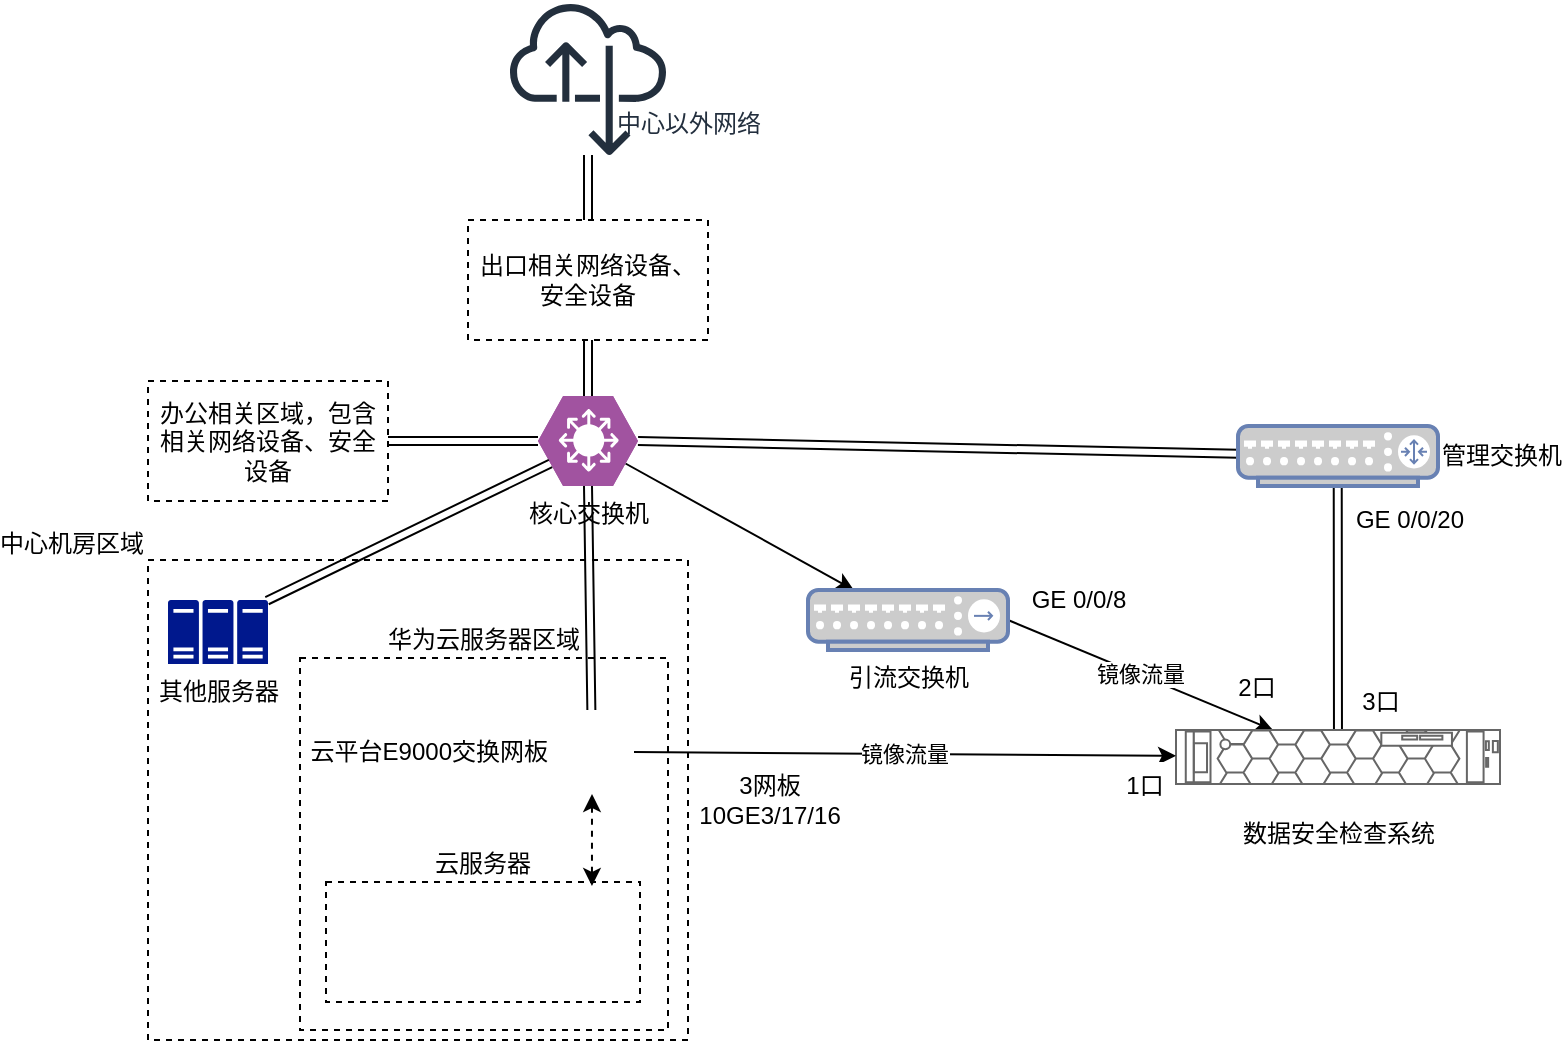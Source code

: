 <mxfile version="24.3.1" type="github">
  <diagram name="第 1 页" id="w1na8V84WTgznCSOoCIz">
    <mxGraphModel dx="1050" dy="530" grid="0" gridSize="10" guides="1" tooltips="1" connect="1" arrows="1" fold="1" page="1" pageScale="1" pageWidth="827" pageHeight="1169" background="#ffffff" math="0" shadow="0">
      <root>
        <mxCell id="0" />
        <mxCell id="1" parent="0" />
        <mxCell id="V-vGfC3Jyy6Ihq8TZDpE-29" value="&lt;p align=&quot;left&quot; style=&quot;line-height: 100%; padding-top: 0px; margin-top: 0px; margin-bottom: 0px; padding-bottom: 0px; padding-right: 0px;&quot;&gt;&lt;font face=&quot;Times New Roman&quot;&gt;中心机房区域&lt;/font&gt;&lt;/p&gt;" style="rounded=0;whiteSpace=wrap;html=1;dashed=1;align=right;labelPosition=left;verticalLabelPosition=top;verticalAlign=bottom;textDirection=ltr;" parent="1" vertex="1">
          <mxGeometry x="110" y="295" width="270" height="240" as="geometry" />
        </mxCell>
        <mxCell id="V-vGfC3Jyy6Ihq8TZDpE-1" value="中心以外网络" style="sketch=0;outlineConnect=0;fontColor=#232F3E;gradientColor=none;fillColor=#232F3D;strokeColor=none;dashed=0;verticalLabelPosition=bottom;verticalAlign=top;align=center;html=1;fontSize=12;fontStyle=0;aspect=fixed;pointerEvents=1;shape=mxgraph.aws4.internet_alt22;spacingLeft=100;spacingTop=-30;" parent="1" vertex="1">
          <mxGeometry x="291" y="15" width="78" height="78" as="geometry" />
        </mxCell>
        <mxCell id="V-vGfC3Jyy6Ihq8TZDpE-27" style="edgeStyle=none;rounded=0;orthogonalLoop=1;jettySize=auto;html=1;exitX=1;exitY=0.5;exitDx=0;exitDy=0;exitPerimeter=0;shape=link;" parent="1" source="V-vGfC3Jyy6Ihq8TZDpE-4" target="V-vGfC3Jyy6Ihq8TZDpE-18" edge="1">
          <mxGeometry relative="1" as="geometry" />
        </mxCell>
        <mxCell id="V-vGfC3Jyy6Ihq8TZDpE-39" style="edgeStyle=none;rounded=0;orthogonalLoop=1;jettySize=auto;html=1;exitX=0.875;exitY=0.75;exitDx=0;exitDy=0;exitPerimeter=0;" parent="1" source="V-vGfC3Jyy6Ihq8TZDpE-4" target="V-vGfC3Jyy6Ihq8TZDpE-17" edge="1">
          <mxGeometry relative="1" as="geometry" />
        </mxCell>
        <mxCell id="V-vGfC3Jyy6Ihq8TZDpE-4" value="核心交换机" style="verticalLabelPosition=bottom;sketch=0;html=1;fillColor=#A153A0;strokeColor=#ffffff;verticalAlign=top;align=center;points=[[0,0.5,0],[0.125,0.25,0],[0.25,0,0],[0.5,0,0],[0.75,0,0],[0.875,0.25,0],[1,0.5,0],[0.875,0.75,0],[0.75,1,0],[0.5,1,0],[0.125,0.75,0]];pointerEvents=1;shape=mxgraph.cisco_safe.compositeIcon;bgIcon=mxgraph.cisco_safe.design.blank_device;resIcon=mxgraph.cisco_safe.design.l3_switch;" parent="1" vertex="1">
          <mxGeometry x="305" y="213" width="50" height="45" as="geometry" />
        </mxCell>
        <mxCell id="V-vGfC3Jyy6Ihq8TZDpE-6" value="出口相关网络设备、安全设备" style="rounded=0;whiteSpace=wrap;html=1;dashed=1;" parent="1" vertex="1">
          <mxGeometry x="270" y="125" width="120" height="60" as="geometry" />
        </mxCell>
        <mxCell id="V-vGfC3Jyy6Ihq8TZDpE-14" value="" style="endArrow=classic;startArrow=classic;html=1;rounded=0;exitX=0.5;exitY=0;exitDx=0;exitDy=0;shape=link;" parent="1" source="V-vGfC3Jyy6Ihq8TZDpE-6" target="V-vGfC3Jyy6Ihq8TZDpE-1" edge="1">
          <mxGeometry width="50" height="50" relative="1" as="geometry">
            <mxPoint x="290" y="115" as="sourcePoint" />
            <mxPoint x="340" y="65" as="targetPoint" />
          </mxGeometry>
        </mxCell>
        <mxCell id="V-vGfC3Jyy6Ihq8TZDpE-15" style="rounded=0;orthogonalLoop=1;jettySize=auto;html=1;exitX=0.5;exitY=1;exitDx=0;exitDy=0;entryX=0.5;entryY=0;entryDx=0;entryDy=0;entryPerimeter=0;shape=link;" parent="1" source="V-vGfC3Jyy6Ihq8TZDpE-6" target="V-vGfC3Jyy6Ihq8TZDpE-4" edge="1">
          <mxGeometry relative="1" as="geometry" />
        </mxCell>
        <mxCell id="V-vGfC3Jyy6Ihq8TZDpE-47" value="镜像流量" style="edgeStyle=none;rounded=0;orthogonalLoop=1;jettySize=auto;html=1;exitX=1;exitY=0.5;exitDx=0;exitDy=0;exitPerimeter=0;" parent="1" source="V-vGfC3Jyy6Ihq8TZDpE-17" target="V-vGfC3Jyy6Ihq8TZDpE-40" edge="1">
          <mxGeometry relative="1" as="geometry" />
        </mxCell>
        <mxCell id="V-vGfC3Jyy6Ihq8TZDpE-17" value="&lt;font color=&quot;#000000&quot;&gt;引流交换机&lt;/font&gt;" style="fontColor=#0066CC;verticalAlign=top;verticalLabelPosition=bottom;labelPosition=center;align=center;html=1;outlineConnect=0;fillColor=#CCCCCC;strokeColor=#6881B3;gradientColor=none;gradientDirection=north;strokeWidth=2;shape=mxgraph.networks.hub;" parent="1" vertex="1">
          <mxGeometry x="440" y="310" width="100" height="30" as="geometry" />
        </mxCell>
        <mxCell id="V-vGfC3Jyy6Ihq8TZDpE-48" style="edgeStyle=none;rounded=0;orthogonalLoop=1;jettySize=auto;html=1;shape=link;" parent="1" edge="1" target="V-vGfC3Jyy6Ihq8TZDpE-40">
          <mxGeometry relative="1" as="geometry">
            <mxPoint x="705" y="372" as="targetPoint" />
            <mxPoint x="704.872" y="258" as="sourcePoint" />
          </mxGeometry>
        </mxCell>
        <mxCell id="V-vGfC3Jyy6Ihq8TZDpE-18" value="&lt;font color=&quot;#000000&quot;&gt;管理交换机&lt;/font&gt;" style="fontColor=#0066CC;verticalAlign=middle;verticalLabelPosition=middle;labelPosition=right;align=left;html=1;outlineConnect=0;fillColor=#CCCCCC;strokeColor=#6881B3;gradientColor=none;gradientDirection=north;strokeWidth=2;shape=mxgraph.networks.router;" parent="1" vertex="1">
          <mxGeometry x="655" y="228" width="100" height="30" as="geometry" />
        </mxCell>
        <mxCell id="V-vGfC3Jyy6Ihq8TZDpE-20" value="办公相关区域，包含相关网络设备、安全设备" style="rounded=0;whiteSpace=wrap;html=1;dashed=1;" parent="1" vertex="1">
          <mxGeometry x="110" y="205.5" width="120" height="60" as="geometry" />
        </mxCell>
        <mxCell id="V-vGfC3Jyy6Ihq8TZDpE-21" style="edgeStyle=none;rounded=0;orthogonalLoop=1;jettySize=auto;html=1;entryX=0;entryY=0.5;entryDx=0;entryDy=0;entryPerimeter=0;shape=link;" parent="1" source="V-vGfC3Jyy6Ihq8TZDpE-20" target="V-vGfC3Jyy6Ihq8TZDpE-4" edge="1">
          <mxGeometry relative="1" as="geometry" />
        </mxCell>
        <mxCell id="V-vGfC3Jyy6Ihq8TZDpE-32" value="其他服务器" style="sketch=0;aspect=fixed;pointerEvents=1;shadow=0;dashed=0;html=1;strokeColor=none;labelPosition=center;verticalLabelPosition=bottom;verticalAlign=top;align=center;fillColor=#00188D;shape=mxgraph.mscae.enterprise.server_farm" parent="1" vertex="1">
          <mxGeometry x="120" y="315" width="50" height="32" as="geometry" />
        </mxCell>
        <mxCell id="V-vGfC3Jyy6Ihq8TZDpE-36" style="edgeStyle=none;rounded=0;orthogonalLoop=1;jettySize=auto;html=1;exitX=0.125;exitY=0.75;exitDx=0;exitDy=0;exitPerimeter=0;entryX=0.99;entryY=0.01;entryDx=0;entryDy=0;entryPerimeter=0;shape=link;" parent="1" source="V-vGfC3Jyy6Ihq8TZDpE-4" target="V-vGfC3Jyy6Ihq8TZDpE-32" edge="1">
          <mxGeometry relative="1" as="geometry" />
        </mxCell>
        <mxCell id="V-vGfC3Jyy6Ihq8TZDpE-40" value="&lt;p style=&quot;line-height: 100%;&quot;&gt;数据安全检查系统&lt;br&gt;&lt;/p&gt;" style="strokeColor=#666666;html=1;labelPosition=center;align=center;spacingLeft=0;shadow=0;dashed=0;outlineConnect=0;shape=mxgraph.rack.dell.poweredge_r540;verticalLabelPosition=bottom;verticalAlign=top;" parent="1" vertex="1">
          <mxGeometry x="624" y="380" width="162" height="27" as="geometry" />
        </mxCell>
        <mxCell id="8WT0YFu6mxfuKEoXJYbm-6" value="华为云服务器区域" style="rounded=0;whiteSpace=wrap;html=1;labelPosition=center;verticalLabelPosition=top;align=center;verticalAlign=bottom;dashed=1;" vertex="1" parent="1">
          <mxGeometry x="186" y="344" width="184" height="186" as="geometry" />
        </mxCell>
        <mxCell id="8WT0YFu6mxfuKEoXJYbm-11" value="镜像流量" style="edgeStyle=none;rounded=0;orthogonalLoop=1;jettySize=auto;html=1;exitX=1;exitY=0.5;exitDx=0;exitDy=0;" edge="1" parent="1" source="8WT0YFu6mxfuKEoXJYbm-2" target="V-vGfC3Jyy6Ihq8TZDpE-40">
          <mxGeometry relative="1" as="geometry" />
        </mxCell>
        <mxCell id="8WT0YFu6mxfuKEoXJYbm-2" value="云平台E9000交换网板" style="shape=image;html=1;verticalAlign=middle;verticalLabelPosition=middle;labelBackgroundColor=#ffffff;imageAspect=0;aspect=fixed;image=https://cdn1.iconfinder.com/data/icons/software-engineering-and-video-gaming/512/507_Board_chip_circuit_network_electronic_Hardware_Engineering_Internet-128.png;imageBackground=default;labelPosition=left;align=right;" vertex="1" parent="1">
          <mxGeometry x="311" y="370" width="42" height="42" as="geometry" />
        </mxCell>
        <mxCell id="8WT0YFu6mxfuKEoXJYbm-7" value="云服务器" style="rounded=0;whiteSpace=wrap;html=1;labelPosition=center;verticalLabelPosition=top;align=center;verticalAlign=bottom;dashed=1;" vertex="1" parent="1">
          <mxGeometry x="199" y="456" width="157" height="60" as="geometry" />
        </mxCell>
        <mxCell id="8WT0YFu6mxfuKEoXJYbm-3" value="" style="shape=image;html=1;verticalAlign=top;verticalLabelPosition=bottom;labelBackgroundColor=#ffffff;imageAspect=0;aspect=fixed;image=https://cdn2.iconfinder.com/data/icons/whcompare-servers-web-hosting/50/cloud-web-hosting-128.png" vertex="1" parent="1">
          <mxGeometry x="256.5" y="465" width="42" height="42" as="geometry" />
        </mxCell>
        <mxCell id="8WT0YFu6mxfuKEoXJYbm-4" value="" style="shape=image;html=1;verticalAlign=top;verticalLabelPosition=bottom;labelBackgroundColor=#ffffff;imageAspect=0;aspect=fixed;image=https://cdn2.iconfinder.com/data/icons/whcompare-servers-web-hosting/50/cloud-web-hosting-128.png" vertex="1" parent="1">
          <mxGeometry x="309" y="465" width="42" height="42" as="geometry" />
        </mxCell>
        <mxCell id="8WT0YFu6mxfuKEoXJYbm-5" value="" style="shape=image;html=1;verticalAlign=top;verticalLabelPosition=bottom;labelBackgroundColor=#ffffff;imageAspect=0;aspect=fixed;image=https://cdn2.iconfinder.com/data/icons/whcompare-servers-web-hosting/50/cloud-web-hosting-128.png" vertex="1" parent="1">
          <mxGeometry x="204" y="465" width="42" height="42" as="geometry" />
        </mxCell>
        <mxCell id="8WT0YFu6mxfuKEoXJYbm-10" style="edgeStyle=none;rounded=0;orthogonalLoop=1;jettySize=auto;html=1;exitX=0.5;exitY=1;exitDx=0;exitDy=0;exitPerimeter=0;shape=link;" edge="1" parent="1" source="V-vGfC3Jyy6Ihq8TZDpE-4" target="8WT0YFu6mxfuKEoXJYbm-2">
          <mxGeometry relative="1" as="geometry" />
        </mxCell>
        <mxCell id="8WT0YFu6mxfuKEoXJYbm-12" style="rounded=0;orthogonalLoop=1;jettySize=auto;html=1;exitX=0.5;exitY=1;exitDx=0;exitDy=0;entryX=0.847;entryY=0.033;entryDx=0;entryDy=0;entryPerimeter=0;dashed=1;startArrow=classic;startFill=1;" edge="1" parent="1" source="8WT0YFu6mxfuKEoXJYbm-2" target="8WT0YFu6mxfuKEoXJYbm-7">
          <mxGeometry relative="1" as="geometry" />
        </mxCell>
        <mxCell id="8WT0YFu6mxfuKEoXJYbm-13" value="3网板 10GE3/17/16" style="rounded=0;whiteSpace=wrap;html=1;strokeColor=none;" vertex="1" parent="1">
          <mxGeometry x="387" y="396" width="68" height="38" as="geometry" />
        </mxCell>
        <mxCell id="8WT0YFu6mxfuKEoXJYbm-15" value="GE 0/0/8" style="rounded=0;whiteSpace=wrap;html=1;strokeColor=none;" vertex="1" parent="1">
          <mxGeometry x="550" y="301" width="51" height="27" as="geometry" />
        </mxCell>
        <mxCell id="8WT0YFu6mxfuKEoXJYbm-16" value="GE 0/0/20" style="rounded=0;whiteSpace=wrap;html=1;fillColor=none;strokeColor=none;" vertex="1" parent="1">
          <mxGeometry x="710" y="265.5" width="62" height="19" as="geometry" />
        </mxCell>
        <mxCell id="8WT0YFu6mxfuKEoXJYbm-17" value="1口" style="rounded=0;whiteSpace=wrap;html=1;strokeColor=none;" vertex="1" parent="1">
          <mxGeometry x="595" y="396" width="27" height="23" as="geometry" />
        </mxCell>
        <mxCell id="8WT0YFu6mxfuKEoXJYbm-18" value="2口" style="rounded=0;whiteSpace=wrap;html=1;strokeColor=none;" vertex="1" parent="1">
          <mxGeometry x="651" y="347" width="27" height="23" as="geometry" />
        </mxCell>
        <mxCell id="8WT0YFu6mxfuKEoXJYbm-19" value="3口" style="rounded=0;whiteSpace=wrap;html=1;strokeColor=none;" vertex="1" parent="1">
          <mxGeometry x="713" y="354" width="27" height="23" as="geometry" />
        </mxCell>
      </root>
    </mxGraphModel>
  </diagram>
</mxfile>
